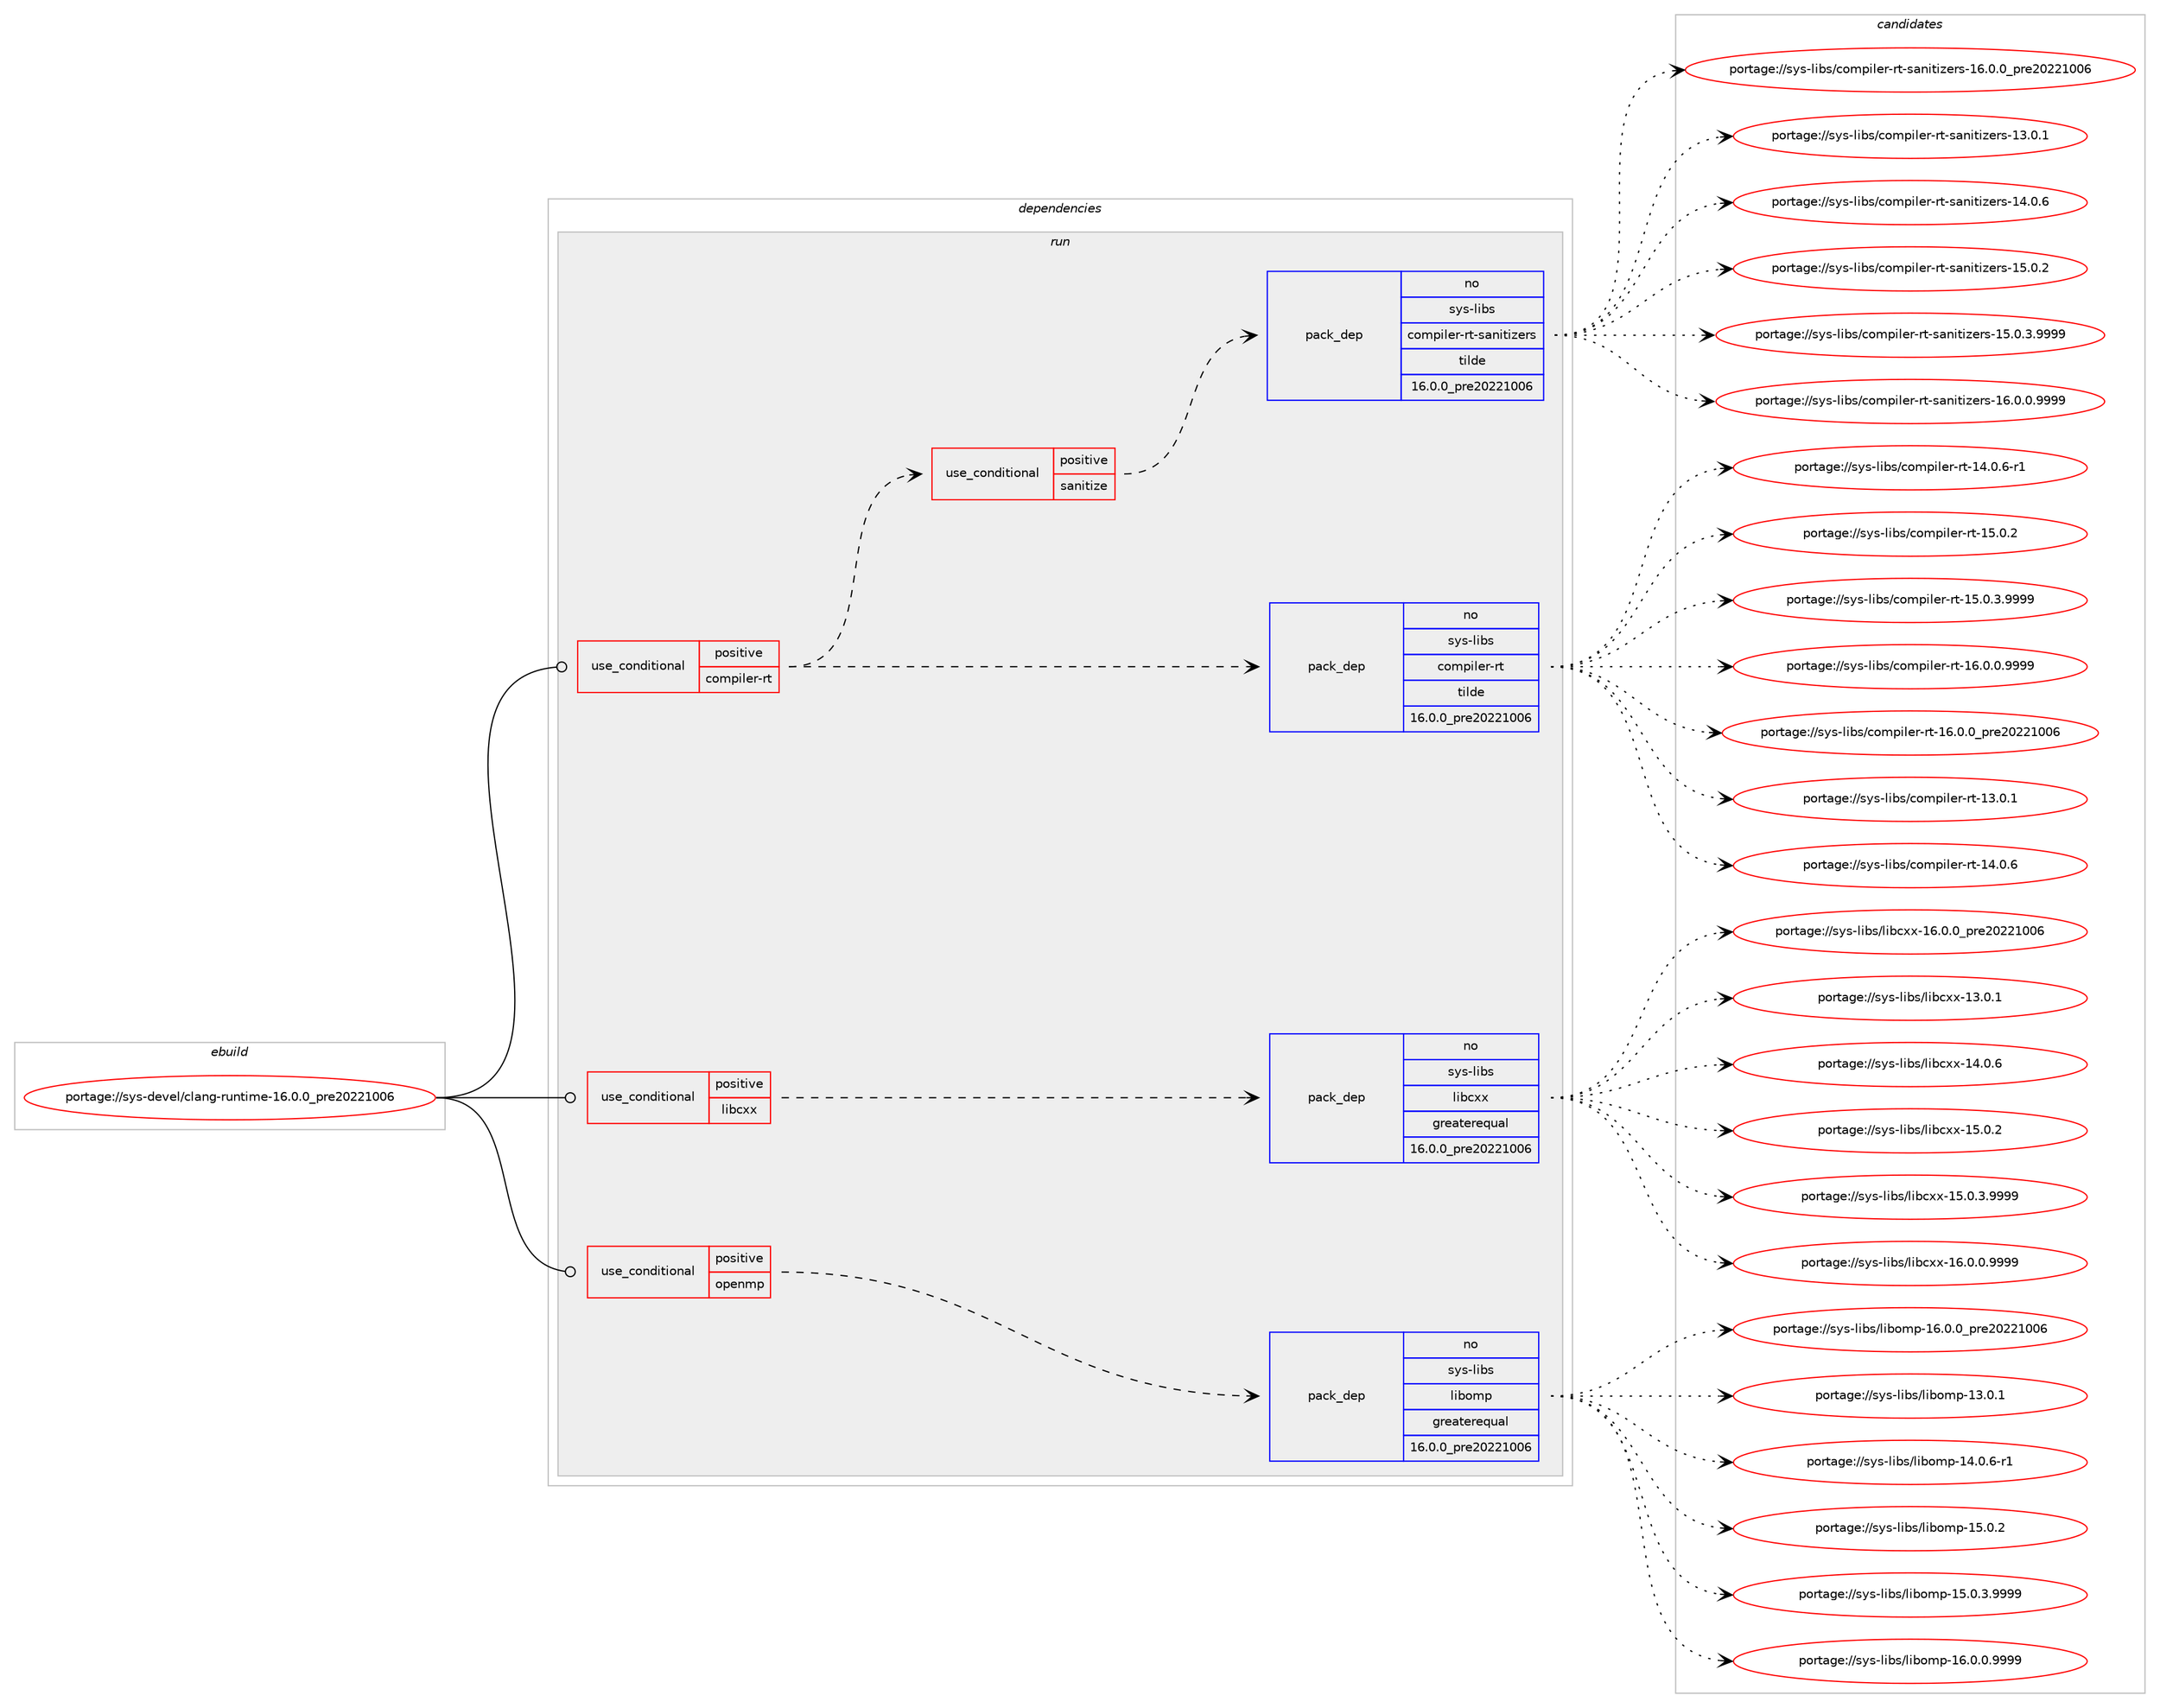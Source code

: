digraph prolog {

# *************
# Graph options
# *************

newrank=true;
concentrate=true;
compound=true;
graph [rankdir=LR,fontname=Helvetica,fontsize=10,ranksep=1.5];#, ranksep=2.5, nodesep=0.2];
edge  [arrowhead=vee];
node  [fontname=Helvetica,fontsize=10];

# **********
# The ebuild
# **********

subgraph cluster_leftcol {
color=gray;
rank=same;
label=<<i>ebuild</i>>;
id [label="portage://sys-devel/clang-runtime-16.0.0_pre20221006", color=red, width=4, href="../sys-devel/clang-runtime-16.0.0_pre20221006.svg"];
}

# ****************
# The dependencies
# ****************

subgraph cluster_midcol {
color=gray;
label=<<i>dependencies</i>>;
subgraph cluster_compile {
fillcolor="#eeeeee";
style=filled;
label=<<i>compile</i>>;
}
subgraph cluster_compileandrun {
fillcolor="#eeeeee";
style=filled;
label=<<i>compile and run</i>>;
}
subgraph cluster_run {
fillcolor="#eeeeee";
style=filled;
label=<<i>run</i>>;
subgraph cond435 {
dependency795 [label=<<TABLE BORDER="0" CELLBORDER="1" CELLSPACING="0" CELLPADDING="4"><TR><TD ROWSPAN="3" CELLPADDING="10">use_conditional</TD></TR><TR><TD>positive</TD></TR><TR><TD>compiler-rt</TD></TR></TABLE>>, shape=none, color=red];
subgraph pack356 {
dependency796 [label=<<TABLE BORDER="0" CELLBORDER="1" CELLSPACING="0" CELLPADDING="4" WIDTH="220"><TR><TD ROWSPAN="6" CELLPADDING="30">pack_dep</TD></TR><TR><TD WIDTH="110">no</TD></TR><TR><TD>sys-libs</TD></TR><TR><TD>compiler-rt</TD></TR><TR><TD>tilde</TD></TR><TR><TD>16.0.0_pre20221006</TD></TR></TABLE>>, shape=none, color=blue];
}
dependency795:e -> dependency796:w [weight=20,style="dashed",arrowhead="vee"];
subgraph cond436 {
dependency797 [label=<<TABLE BORDER="0" CELLBORDER="1" CELLSPACING="0" CELLPADDING="4"><TR><TD ROWSPAN="3" CELLPADDING="10">use_conditional</TD></TR><TR><TD>positive</TD></TR><TR><TD>sanitize</TD></TR></TABLE>>, shape=none, color=red];
subgraph pack357 {
dependency798 [label=<<TABLE BORDER="0" CELLBORDER="1" CELLSPACING="0" CELLPADDING="4" WIDTH="220"><TR><TD ROWSPAN="6" CELLPADDING="30">pack_dep</TD></TR><TR><TD WIDTH="110">no</TD></TR><TR><TD>sys-libs</TD></TR><TR><TD>compiler-rt-sanitizers</TD></TR><TR><TD>tilde</TD></TR><TR><TD>16.0.0_pre20221006</TD></TR></TABLE>>, shape=none, color=blue];
}
dependency797:e -> dependency798:w [weight=20,style="dashed",arrowhead="vee"];
}
dependency795:e -> dependency797:w [weight=20,style="dashed",arrowhead="vee"];
}
id:e -> dependency795:w [weight=20,style="solid",arrowhead="odot"];
subgraph cond437 {
dependency799 [label=<<TABLE BORDER="0" CELLBORDER="1" CELLSPACING="0" CELLPADDING="4"><TR><TD ROWSPAN="3" CELLPADDING="10">use_conditional</TD></TR><TR><TD>positive</TD></TR><TR><TD>libcxx</TD></TR></TABLE>>, shape=none, color=red];
subgraph pack358 {
dependency800 [label=<<TABLE BORDER="0" CELLBORDER="1" CELLSPACING="0" CELLPADDING="4" WIDTH="220"><TR><TD ROWSPAN="6" CELLPADDING="30">pack_dep</TD></TR><TR><TD WIDTH="110">no</TD></TR><TR><TD>sys-libs</TD></TR><TR><TD>libcxx</TD></TR><TR><TD>greaterequal</TD></TR><TR><TD>16.0.0_pre20221006</TD></TR></TABLE>>, shape=none, color=blue];
}
dependency799:e -> dependency800:w [weight=20,style="dashed",arrowhead="vee"];
}
id:e -> dependency799:w [weight=20,style="solid",arrowhead="odot"];
subgraph cond438 {
dependency801 [label=<<TABLE BORDER="0" CELLBORDER="1" CELLSPACING="0" CELLPADDING="4"><TR><TD ROWSPAN="3" CELLPADDING="10">use_conditional</TD></TR><TR><TD>positive</TD></TR><TR><TD>openmp</TD></TR></TABLE>>, shape=none, color=red];
subgraph pack359 {
dependency802 [label=<<TABLE BORDER="0" CELLBORDER="1" CELLSPACING="0" CELLPADDING="4" WIDTH="220"><TR><TD ROWSPAN="6" CELLPADDING="30">pack_dep</TD></TR><TR><TD WIDTH="110">no</TD></TR><TR><TD>sys-libs</TD></TR><TR><TD>libomp</TD></TR><TR><TD>greaterequal</TD></TR><TR><TD>16.0.0_pre20221006</TD></TR></TABLE>>, shape=none, color=blue];
}
dependency801:e -> dependency802:w [weight=20,style="dashed",arrowhead="vee"];
}
id:e -> dependency801:w [weight=20,style="solid",arrowhead="odot"];
}
}

# **************
# The candidates
# **************

subgraph cluster_choices {
rank=same;
color=gray;
label=<<i>candidates</i>>;

subgraph choice356 {
color=black;
nodesep=1;
choice115121115451081059811547991111091121051081011144511411645495146484649 [label="portage://sys-libs/compiler-rt-13.0.1", color=red, width=4,href="../sys-libs/compiler-rt-13.0.1.svg"];
choice115121115451081059811547991111091121051081011144511411645495246484654 [label="portage://sys-libs/compiler-rt-14.0.6", color=red, width=4,href="../sys-libs/compiler-rt-14.0.6.svg"];
choice1151211154510810598115479911110911210510810111445114116454952464846544511449 [label="portage://sys-libs/compiler-rt-14.0.6-r1", color=red, width=4,href="../sys-libs/compiler-rt-14.0.6-r1.svg"];
choice115121115451081059811547991111091121051081011144511411645495346484650 [label="portage://sys-libs/compiler-rt-15.0.2", color=red, width=4,href="../sys-libs/compiler-rt-15.0.2.svg"];
choice1151211154510810598115479911110911210510810111445114116454953464846514657575757 [label="portage://sys-libs/compiler-rt-15.0.3.9999", color=red, width=4,href="../sys-libs/compiler-rt-15.0.3.9999.svg"];
choice1151211154510810598115479911110911210510810111445114116454954464846484657575757 [label="portage://sys-libs/compiler-rt-16.0.0.9999", color=red, width=4,href="../sys-libs/compiler-rt-16.0.0.9999.svg"];
choice115121115451081059811547991111091121051081011144511411645495446484648951121141015048505049484854 [label="portage://sys-libs/compiler-rt-16.0.0_pre20221006", color=red, width=4,href="../sys-libs/compiler-rt-16.0.0_pre20221006.svg"];
dependency796:e -> choice115121115451081059811547991111091121051081011144511411645495146484649:w [style=dotted,weight="100"];
dependency796:e -> choice115121115451081059811547991111091121051081011144511411645495246484654:w [style=dotted,weight="100"];
dependency796:e -> choice1151211154510810598115479911110911210510810111445114116454952464846544511449:w [style=dotted,weight="100"];
dependency796:e -> choice115121115451081059811547991111091121051081011144511411645495346484650:w [style=dotted,weight="100"];
dependency796:e -> choice1151211154510810598115479911110911210510810111445114116454953464846514657575757:w [style=dotted,weight="100"];
dependency796:e -> choice1151211154510810598115479911110911210510810111445114116454954464846484657575757:w [style=dotted,weight="100"];
dependency796:e -> choice115121115451081059811547991111091121051081011144511411645495446484648951121141015048505049484854:w [style=dotted,weight="100"];
}
subgraph choice357 {
color=black;
nodesep=1;
choice1151211154510810598115479911110911210510810111445114116451159711010511610512210111411545495146484649 [label="portage://sys-libs/compiler-rt-sanitizers-13.0.1", color=red, width=4,href="../sys-libs/compiler-rt-sanitizers-13.0.1.svg"];
choice1151211154510810598115479911110911210510810111445114116451159711010511610512210111411545495246484654 [label="portage://sys-libs/compiler-rt-sanitizers-14.0.6", color=red, width=4,href="../sys-libs/compiler-rt-sanitizers-14.0.6.svg"];
choice1151211154510810598115479911110911210510810111445114116451159711010511610512210111411545495346484650 [label="portage://sys-libs/compiler-rt-sanitizers-15.0.2", color=red, width=4,href="../sys-libs/compiler-rt-sanitizers-15.0.2.svg"];
choice11512111545108105981154799111109112105108101114451141164511597110105116105122101114115454953464846514657575757 [label="portage://sys-libs/compiler-rt-sanitizers-15.0.3.9999", color=red, width=4,href="../sys-libs/compiler-rt-sanitizers-15.0.3.9999.svg"];
choice11512111545108105981154799111109112105108101114451141164511597110105116105122101114115454954464846484657575757 [label="portage://sys-libs/compiler-rt-sanitizers-16.0.0.9999", color=red, width=4,href="../sys-libs/compiler-rt-sanitizers-16.0.0.9999.svg"];
choice1151211154510810598115479911110911210510810111445114116451159711010511610512210111411545495446484648951121141015048505049484854 [label="portage://sys-libs/compiler-rt-sanitizers-16.0.0_pre20221006", color=red, width=4,href="../sys-libs/compiler-rt-sanitizers-16.0.0_pre20221006.svg"];
dependency798:e -> choice1151211154510810598115479911110911210510810111445114116451159711010511610512210111411545495146484649:w [style=dotted,weight="100"];
dependency798:e -> choice1151211154510810598115479911110911210510810111445114116451159711010511610512210111411545495246484654:w [style=dotted,weight="100"];
dependency798:e -> choice1151211154510810598115479911110911210510810111445114116451159711010511610512210111411545495346484650:w [style=dotted,weight="100"];
dependency798:e -> choice11512111545108105981154799111109112105108101114451141164511597110105116105122101114115454953464846514657575757:w [style=dotted,weight="100"];
dependency798:e -> choice11512111545108105981154799111109112105108101114451141164511597110105116105122101114115454954464846484657575757:w [style=dotted,weight="100"];
dependency798:e -> choice1151211154510810598115479911110911210510810111445114116451159711010511610512210111411545495446484648951121141015048505049484854:w [style=dotted,weight="100"];
}
subgraph choice358 {
color=black;
nodesep=1;
choice115121115451081059811547108105989912012045495146484649 [label="portage://sys-libs/libcxx-13.0.1", color=red, width=4,href="../sys-libs/libcxx-13.0.1.svg"];
choice115121115451081059811547108105989912012045495246484654 [label="portage://sys-libs/libcxx-14.0.6", color=red, width=4,href="../sys-libs/libcxx-14.0.6.svg"];
choice115121115451081059811547108105989912012045495346484650 [label="portage://sys-libs/libcxx-15.0.2", color=red, width=4,href="../sys-libs/libcxx-15.0.2.svg"];
choice1151211154510810598115471081059899120120454953464846514657575757 [label="portage://sys-libs/libcxx-15.0.3.9999", color=red, width=4,href="../sys-libs/libcxx-15.0.3.9999.svg"];
choice1151211154510810598115471081059899120120454954464846484657575757 [label="portage://sys-libs/libcxx-16.0.0.9999", color=red, width=4,href="../sys-libs/libcxx-16.0.0.9999.svg"];
choice115121115451081059811547108105989912012045495446484648951121141015048505049484854 [label="portage://sys-libs/libcxx-16.0.0_pre20221006", color=red, width=4,href="../sys-libs/libcxx-16.0.0_pre20221006.svg"];
dependency800:e -> choice115121115451081059811547108105989912012045495146484649:w [style=dotted,weight="100"];
dependency800:e -> choice115121115451081059811547108105989912012045495246484654:w [style=dotted,weight="100"];
dependency800:e -> choice115121115451081059811547108105989912012045495346484650:w [style=dotted,weight="100"];
dependency800:e -> choice1151211154510810598115471081059899120120454953464846514657575757:w [style=dotted,weight="100"];
dependency800:e -> choice1151211154510810598115471081059899120120454954464846484657575757:w [style=dotted,weight="100"];
dependency800:e -> choice115121115451081059811547108105989912012045495446484648951121141015048505049484854:w [style=dotted,weight="100"];
}
subgraph choice359 {
color=black;
nodesep=1;
choice1151211154510810598115471081059811110911245495146484649 [label="portage://sys-libs/libomp-13.0.1", color=red, width=4,href="../sys-libs/libomp-13.0.1.svg"];
choice11512111545108105981154710810598111109112454952464846544511449 [label="portage://sys-libs/libomp-14.0.6-r1", color=red, width=4,href="../sys-libs/libomp-14.0.6-r1.svg"];
choice1151211154510810598115471081059811110911245495346484650 [label="portage://sys-libs/libomp-15.0.2", color=red, width=4,href="../sys-libs/libomp-15.0.2.svg"];
choice11512111545108105981154710810598111109112454953464846514657575757 [label="portage://sys-libs/libomp-15.0.3.9999", color=red, width=4,href="../sys-libs/libomp-15.0.3.9999.svg"];
choice11512111545108105981154710810598111109112454954464846484657575757 [label="portage://sys-libs/libomp-16.0.0.9999", color=red, width=4,href="../sys-libs/libomp-16.0.0.9999.svg"];
choice1151211154510810598115471081059811110911245495446484648951121141015048505049484854 [label="portage://sys-libs/libomp-16.0.0_pre20221006", color=red, width=4,href="../sys-libs/libomp-16.0.0_pre20221006.svg"];
dependency802:e -> choice1151211154510810598115471081059811110911245495146484649:w [style=dotted,weight="100"];
dependency802:e -> choice11512111545108105981154710810598111109112454952464846544511449:w [style=dotted,weight="100"];
dependency802:e -> choice1151211154510810598115471081059811110911245495346484650:w [style=dotted,weight="100"];
dependency802:e -> choice11512111545108105981154710810598111109112454953464846514657575757:w [style=dotted,weight="100"];
dependency802:e -> choice11512111545108105981154710810598111109112454954464846484657575757:w [style=dotted,weight="100"];
dependency802:e -> choice1151211154510810598115471081059811110911245495446484648951121141015048505049484854:w [style=dotted,weight="100"];
}
}

}
